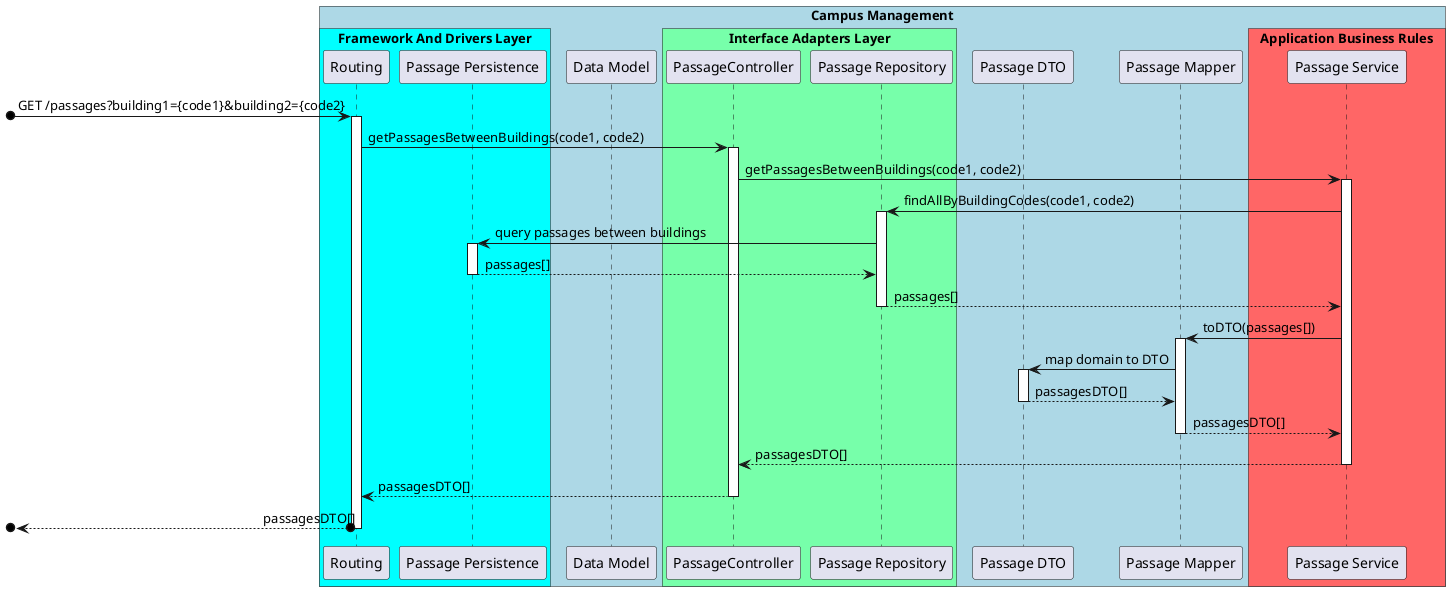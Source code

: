 @startuml SD Lv3

!pragma teoz true

box "Campus Management" #LightBlue

    box "Framework And Drivers Layer" #00ffff
        participant Routing
        participant "Passage Persistence" as Persistence
    end box

    participant "Data Model" as Data
    box "Interface Adapters Layer" #77ffaa
        participant PassageController as Controller
        participant "Passage Repository" as Repository
    end box

    participant "Passage DTO" as PassageDTO
    participant "Passage Mapper" as PassageMapper
    box "Application Business Rules" #ff6666
        participant "Passage Service" as PassageService
    end box

    ' box "Enterprise Business Rules" #eeddaa
    '     participant Passage
    ' end box
end box

[o-> Routing : GET /passages?building1={code1}&building2={code2}
activate Routing

    Routing -> Controller : getPassagesBetweenBuildings(code1, code2)
    activate Controller

        Controller -> PassageService : getPassagesBetweenBuildings(code1, code2)
        activate PassageService
        
            PassageService -> Repository : findAllByBuildingCodes(code1, code2)
            activate Repository

                Repository -> Persistence : query passages between buildings
                activate Persistence

                Persistence --> Repository : passages[]
                deactivate Persistence

            Repository --> PassageService : passages[]
            deactivate Repository

            PassageService -> PassageMapper : toDTO(passages[])
            activate PassageMapper
            
                PassageMapper -> PassageDTO : map domain to DTO
                activate PassageDTO

                PassageDTO --> PassageMapper : passagesDTO[]
                deactivate PassageDTO

            PassageMapper --> PassageService : passagesDTO[]
            deactivate PassageMapper

        PassageService --> Controller : passagesDTO[]
        deactivate PassageService

    Controller --> Routing : passagesDTO[]
    deactivate Controller

[o<--o Routing : passagesDTO[]
deactivate Routing

@enduml
